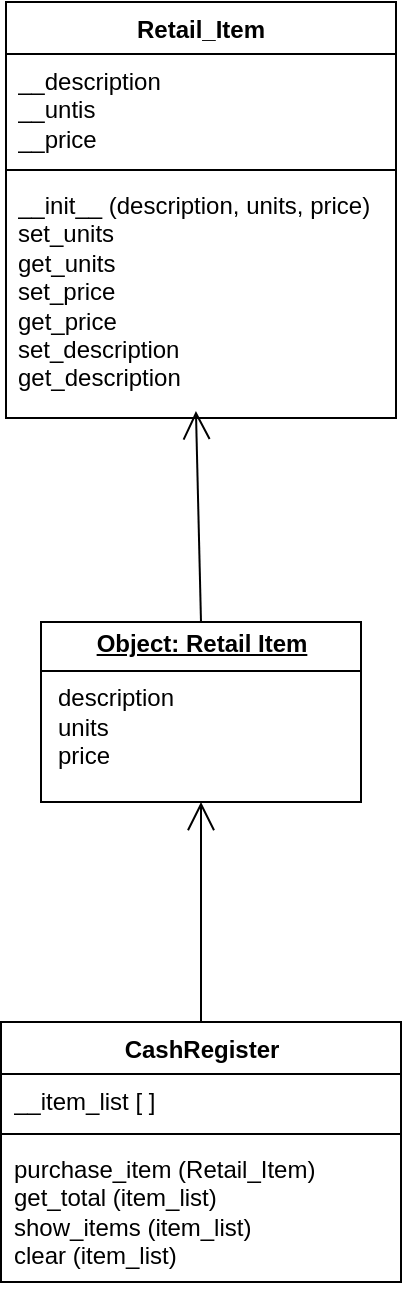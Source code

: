 <mxfile version="28.0.7">
  <diagram name="Page-1" id="Ulszlu7Tl4Y4RBOvYeGn">
    <mxGraphModel dx="938" dy="666" grid="1" gridSize="10" guides="1" tooltips="1" connect="1" arrows="1" fold="1" page="1" pageScale="1" pageWidth="850" pageHeight="1100" math="0" shadow="0">
      <root>
        <mxCell id="0" />
        <mxCell id="1" parent="0" />
        <mxCell id="bzVvlVtNjOLhXiDrr3hi-5" value="Retail_Item" style="swimlane;fontStyle=1;align=center;verticalAlign=top;childLayout=stackLayout;horizontal=1;startSize=26;horizontalStack=0;resizeParent=1;resizeParentMax=0;resizeLast=0;collapsible=1;marginBottom=0;whiteSpace=wrap;html=1;" vertex="1" parent="1">
          <mxGeometry x="345" y="80" width="195" height="208" as="geometry" />
        </mxCell>
        <mxCell id="bzVvlVtNjOLhXiDrr3hi-6" value="__description&lt;div&gt;__untis&lt;/div&gt;&lt;div&gt;__price&lt;/div&gt;" style="text;strokeColor=none;fillColor=none;align=left;verticalAlign=top;spacingLeft=4;spacingRight=4;overflow=hidden;rotatable=0;points=[[0,0.5],[1,0.5]];portConstraint=eastwest;whiteSpace=wrap;html=1;" vertex="1" parent="bzVvlVtNjOLhXiDrr3hi-5">
          <mxGeometry y="26" width="195" height="54" as="geometry" />
        </mxCell>
        <mxCell id="bzVvlVtNjOLhXiDrr3hi-7" value="" style="line;strokeWidth=1;fillColor=none;align=left;verticalAlign=middle;spacingTop=-1;spacingLeft=3;spacingRight=3;rotatable=0;labelPosition=right;points=[];portConstraint=eastwest;strokeColor=inherit;" vertex="1" parent="bzVvlVtNjOLhXiDrr3hi-5">
          <mxGeometry y="80" width="195" height="8" as="geometry" />
        </mxCell>
        <mxCell id="bzVvlVtNjOLhXiDrr3hi-8" value="__init__ (description, units, price)&lt;div&gt;set_units&lt;/div&gt;&lt;div&gt;get_units&lt;/div&gt;&lt;div&gt;set_price&lt;/div&gt;&lt;div&gt;get_price&lt;/div&gt;&lt;div&gt;set_description&lt;/div&gt;&lt;div&gt;get_description&lt;/div&gt;" style="text;strokeColor=none;fillColor=none;align=left;verticalAlign=top;spacingLeft=4;spacingRight=4;overflow=hidden;rotatable=0;points=[[0,0.5],[1,0.5]];portConstraint=eastwest;whiteSpace=wrap;html=1;" vertex="1" parent="bzVvlVtNjOLhXiDrr3hi-5">
          <mxGeometry y="88" width="195" height="120" as="geometry" />
        </mxCell>
        <mxCell id="bzVvlVtNjOLhXiDrr3hi-9" value="CashRegister" style="swimlane;fontStyle=1;align=center;verticalAlign=top;childLayout=stackLayout;horizontal=1;startSize=26;horizontalStack=0;resizeParent=1;resizeParentMax=0;resizeLast=0;collapsible=1;marginBottom=0;whiteSpace=wrap;html=1;" vertex="1" parent="1">
          <mxGeometry x="342.5" y="590" width="200" height="130" as="geometry" />
        </mxCell>
        <mxCell id="bzVvlVtNjOLhXiDrr3hi-10" value="__item_list [ ]" style="text;strokeColor=none;fillColor=none;align=left;verticalAlign=top;spacingLeft=4;spacingRight=4;overflow=hidden;rotatable=0;points=[[0,0.5],[1,0.5]];portConstraint=eastwest;whiteSpace=wrap;html=1;" vertex="1" parent="bzVvlVtNjOLhXiDrr3hi-9">
          <mxGeometry y="26" width="200" height="26" as="geometry" />
        </mxCell>
        <mxCell id="bzVvlVtNjOLhXiDrr3hi-11" value="" style="line;strokeWidth=1;fillColor=none;align=left;verticalAlign=middle;spacingTop=-1;spacingLeft=3;spacingRight=3;rotatable=0;labelPosition=right;points=[];portConstraint=eastwest;strokeColor=inherit;" vertex="1" parent="bzVvlVtNjOLhXiDrr3hi-9">
          <mxGeometry y="52" width="200" height="8" as="geometry" />
        </mxCell>
        <mxCell id="bzVvlVtNjOLhXiDrr3hi-12" value="purchase_item (Retail_Item)&lt;div&gt;get_total (item_list)&lt;/div&gt;&lt;div&gt;show_items (item_list)&lt;/div&gt;&lt;div&gt;clear (item_list)&lt;/div&gt;" style="text;strokeColor=none;fillColor=none;align=left;verticalAlign=top;spacingLeft=4;spacingRight=4;overflow=hidden;rotatable=0;points=[[0,0.5],[1,0.5]];portConstraint=eastwest;whiteSpace=wrap;html=1;" vertex="1" parent="bzVvlVtNjOLhXiDrr3hi-9">
          <mxGeometry y="60" width="200" height="70" as="geometry" />
        </mxCell>
        <mxCell id="bzVvlVtNjOLhXiDrr3hi-17" value="&lt;p style=&quot;margin:0px;margin-top:4px;text-align:center;text-decoration:underline;&quot;&gt;&lt;b&gt;Object: Retail Item&lt;/b&gt;&lt;/p&gt;&lt;hr size=&quot;1&quot; style=&quot;border-style:solid;&quot;&gt;&lt;p style=&quot;margin:0px;margin-left:8px;&quot;&gt;description&lt;/p&gt;&lt;p style=&quot;margin:0px;margin-left:8px;&quot;&gt;units&lt;/p&gt;&lt;p style=&quot;margin:0px;margin-left:8px;&quot;&gt;price&lt;/p&gt;" style="verticalAlign=top;align=left;overflow=fill;html=1;whiteSpace=wrap;" vertex="1" parent="1">
          <mxGeometry x="362.5" y="390" width="160" height="90" as="geometry" />
        </mxCell>
        <mxCell id="bzVvlVtNjOLhXiDrr3hi-18" value="" style="endArrow=open;endFill=1;endSize=12;html=1;rounded=0;exitX=0.5;exitY=0;exitDx=0;exitDy=0;entryX=0.487;entryY=0.971;entryDx=0;entryDy=0;entryPerimeter=0;" edge="1" parent="1" source="bzVvlVtNjOLhXiDrr3hi-17" target="bzVvlVtNjOLhXiDrr3hi-8">
          <mxGeometry width="160" relative="1" as="geometry">
            <mxPoint x="350" y="540" as="sourcePoint" />
            <mxPoint x="510" y="540" as="targetPoint" />
          </mxGeometry>
        </mxCell>
        <mxCell id="bzVvlVtNjOLhXiDrr3hi-19" value="" style="endArrow=open;endFill=1;endSize=12;html=1;rounded=0;entryX=0.5;entryY=1;entryDx=0;entryDy=0;exitX=0.5;exitY=0;exitDx=0;exitDy=0;" edge="1" parent="1" source="bzVvlVtNjOLhXiDrr3hi-9" target="bzVvlVtNjOLhXiDrr3hi-17">
          <mxGeometry width="160" relative="1" as="geometry">
            <mxPoint x="350" y="540" as="sourcePoint" />
            <mxPoint x="510" y="540" as="targetPoint" />
          </mxGeometry>
        </mxCell>
      </root>
    </mxGraphModel>
  </diagram>
</mxfile>
